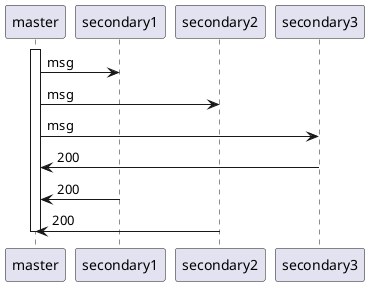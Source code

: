 @startuml
activate master
master -> secondary1: msg
master -> secondary2: msg
master -> secondary3: msg

'as_completed

master <- secondary3 : 200
master <- secondary1 : 200
master <- secondary2 : 200

deactivate master

@enduml

